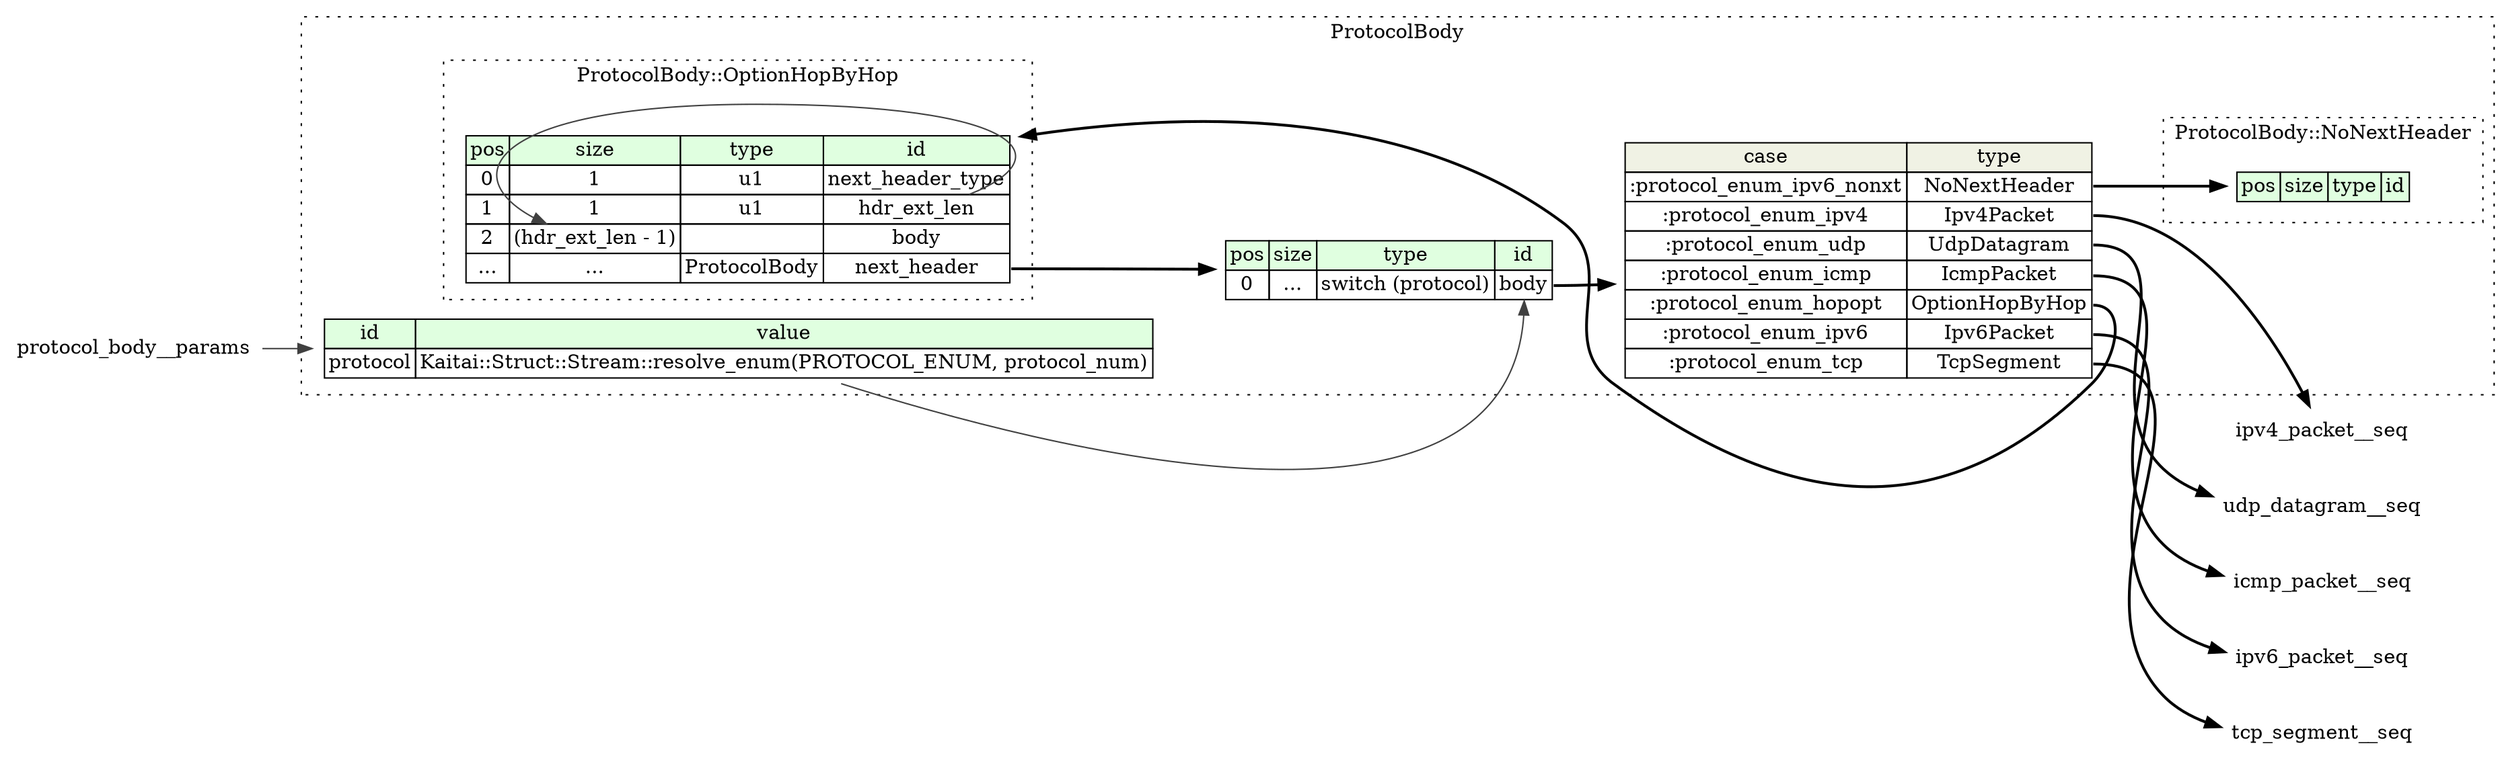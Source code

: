 digraph {
	rankdir=LR;
	node [shape=plaintext];
	subgraph cluster__protocol_body {
		label="ProtocolBody";
		graph[style=dotted];

		protocol_body__seq [label=<<TABLE BORDER="0" CELLBORDER="1" CELLSPACING="0">
			<TR><TD BGCOLOR="#E0FFE0">pos</TD><TD BGCOLOR="#E0FFE0">size</TD><TD BGCOLOR="#E0FFE0">type</TD><TD BGCOLOR="#E0FFE0">id</TD></TR>
			<TR><TD PORT="body_pos">0</TD><TD PORT="body_size">...</TD><TD>switch (protocol)</TD><TD PORT="body_type">body</TD></TR>
		</TABLE>>];
		protocol_body__inst__protocol [label=<<TABLE BORDER="0" CELLBORDER="1" CELLSPACING="0">
			<TR><TD BGCOLOR="#E0FFE0">id</TD><TD BGCOLOR="#E0FFE0">value</TD></TR>
			<TR><TD>protocol</TD><TD>Kaitai::Struct::Stream::resolve_enum(PROTOCOL_ENUM, protocol_num)</TD></TR>
		</TABLE>>];
protocol_body__seq_body_switch [label=<<TABLE BORDER="0" CELLBORDER="1" CELLSPACING="0">
	<TR><TD BGCOLOR="#F0F2E4">case</TD><TD BGCOLOR="#F0F2E4">type</TD></TR>
	<TR><TD>:protocol_enum_ipv6_nonxt</TD><TD PORT="case0">NoNextHeader</TD></TR>
	<TR><TD>:protocol_enum_ipv4</TD><TD PORT="case1">Ipv4Packet</TD></TR>
	<TR><TD>:protocol_enum_udp</TD><TD PORT="case2">UdpDatagram</TD></TR>
	<TR><TD>:protocol_enum_icmp</TD><TD PORT="case3">IcmpPacket</TD></TR>
	<TR><TD>:protocol_enum_hopopt</TD><TD PORT="case4">OptionHopByHop</TD></TR>
	<TR><TD>:protocol_enum_ipv6</TD><TD PORT="case5">Ipv6Packet</TD></TR>
	<TR><TD>:protocol_enum_tcp</TD><TD PORT="case6">TcpSegment</TD></TR>
</TABLE>>];
		subgraph cluster__no_next_header {
			label="ProtocolBody::NoNextHeader";
			graph[style=dotted];

			no_next_header__seq [label=<<TABLE BORDER="0" CELLBORDER="1" CELLSPACING="0">
				<TR><TD BGCOLOR="#E0FFE0">pos</TD><TD BGCOLOR="#E0FFE0">size</TD><TD BGCOLOR="#E0FFE0">type</TD><TD BGCOLOR="#E0FFE0">id</TD></TR>
			</TABLE>>];
		}
		subgraph cluster__option_hop_by_hop {
			label="ProtocolBody::OptionHopByHop";
			graph[style=dotted];

			option_hop_by_hop__seq [label=<<TABLE BORDER="0" CELLBORDER="1" CELLSPACING="0">
				<TR><TD BGCOLOR="#E0FFE0">pos</TD><TD BGCOLOR="#E0FFE0">size</TD><TD BGCOLOR="#E0FFE0">type</TD><TD BGCOLOR="#E0FFE0">id</TD></TR>
				<TR><TD PORT="next_header_type_pos">0</TD><TD PORT="next_header_type_size">1</TD><TD>u1</TD><TD PORT="next_header_type_type">next_header_type</TD></TR>
				<TR><TD PORT="hdr_ext_len_pos">1</TD><TD PORT="hdr_ext_len_size">1</TD><TD>u1</TD><TD PORT="hdr_ext_len_type">hdr_ext_len</TD></TR>
				<TR><TD PORT="body_pos">2</TD><TD PORT="body_size">(hdr_ext_len - 1)</TD><TD></TD><TD PORT="body_type">body</TD></TR>
				<TR><TD PORT="next_header_pos">...</TD><TD PORT="next_header_size">...</TD><TD>ProtocolBody</TD><TD PORT="next_header_type">next_header</TD></TR>
			</TABLE>>];
		}
	}
	protocol_body__seq:body_type -> protocol_body__seq_body_switch [style=bold];
	protocol_body__seq_body_switch:case0 -> no_next_header__seq [style=bold];
	protocol_body__seq_body_switch:case1 -> ipv4_packet__seq [style=bold];
	protocol_body__seq_body_switch:case2 -> udp_datagram__seq [style=bold];
	protocol_body__seq_body_switch:case3 -> icmp_packet__seq [style=bold];
	protocol_body__seq_body_switch:case4 -> option_hop_by_hop__seq [style=bold];
	protocol_body__seq_body_switch:case5 -> ipv6_packet__seq [style=bold];
	protocol_body__seq_body_switch:case6 -> tcp_segment__seq [style=bold];
	protocol_body__inst__protocol:protocol_type -> protocol_body__seq:body_type [color="#404040"];
	protocol_body__params:protocol_num_type -> protocol_body__inst__protocol [color="#404040"];
	option_hop_by_hop__seq:hdr_ext_len_type -> option_hop_by_hop__seq:body_size [color="#404040"];
	option_hop_by_hop__seq:next_header_type -> protocol_body__seq [style=bold];
}
